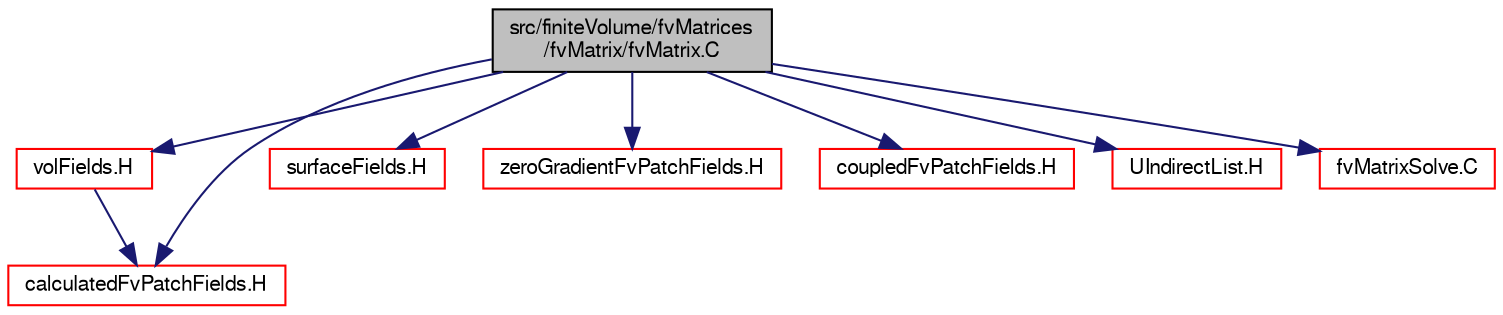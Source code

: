 digraph "src/finiteVolume/fvMatrices/fvMatrix/fvMatrix.C"
{
  bgcolor="transparent";
  edge [fontname="FreeSans",fontsize="10",labelfontname="FreeSans",labelfontsize="10"];
  node [fontname="FreeSans",fontsize="10",shape=record];
  Node0 [label="src/finiteVolume/fvMatrices\l/fvMatrix/fvMatrix.C",height=0.2,width=0.4,color="black", fillcolor="grey75", style="filled", fontcolor="black"];
  Node0 -> Node1 [color="midnightblue",fontsize="10",style="solid",fontname="FreeSans"];
  Node1 [label="volFields.H",height=0.2,width=0.4,color="red",URL="$a02750.html"];
  Node1 -> Node298 [color="midnightblue",fontsize="10",style="solid",fontname="FreeSans"];
  Node298 [label="calculatedFvPatchFields.H",height=0.2,width=0.4,color="red",URL="$a01424.html"];
  Node0 -> Node300 [color="midnightblue",fontsize="10",style="solid",fontname="FreeSans"];
  Node300 [label="surfaceFields.H",height=0.2,width=0.4,color="red",URL="$a02735.html",tooltip="Foam::surfaceFields. "];
  Node0 -> Node298 [color="midnightblue",fontsize="10",style="solid",fontname="FreeSans"];
  Node0 -> Node307 [color="midnightblue",fontsize="10",style="solid",fontname="FreeSans"];
  Node307 [label="zeroGradientFvPatchFields.H",height=0.2,width=0.4,color="red",URL="$a01547.html"];
  Node0 -> Node309 [color="midnightblue",fontsize="10",style="solid",fontname="FreeSans"];
  Node309 [label="coupledFvPatchFields.H",height=0.2,width=0.4,color="red",URL="$a01439.html"];
  Node0 -> Node249 [color="midnightblue",fontsize="10",style="solid",fontname="FreeSans"];
  Node249 [label="UIndirectList.H",height=0.2,width=0.4,color="red",URL="$a08747.html"];
  Node0 -> Node317 [color="midnightblue",fontsize="10",style="solid",fontname="FreeSans"];
  Node317 [label="fvMatrixSolve.C",height=0.2,width=0.4,color="red",URL="$a03284.html"];
}
